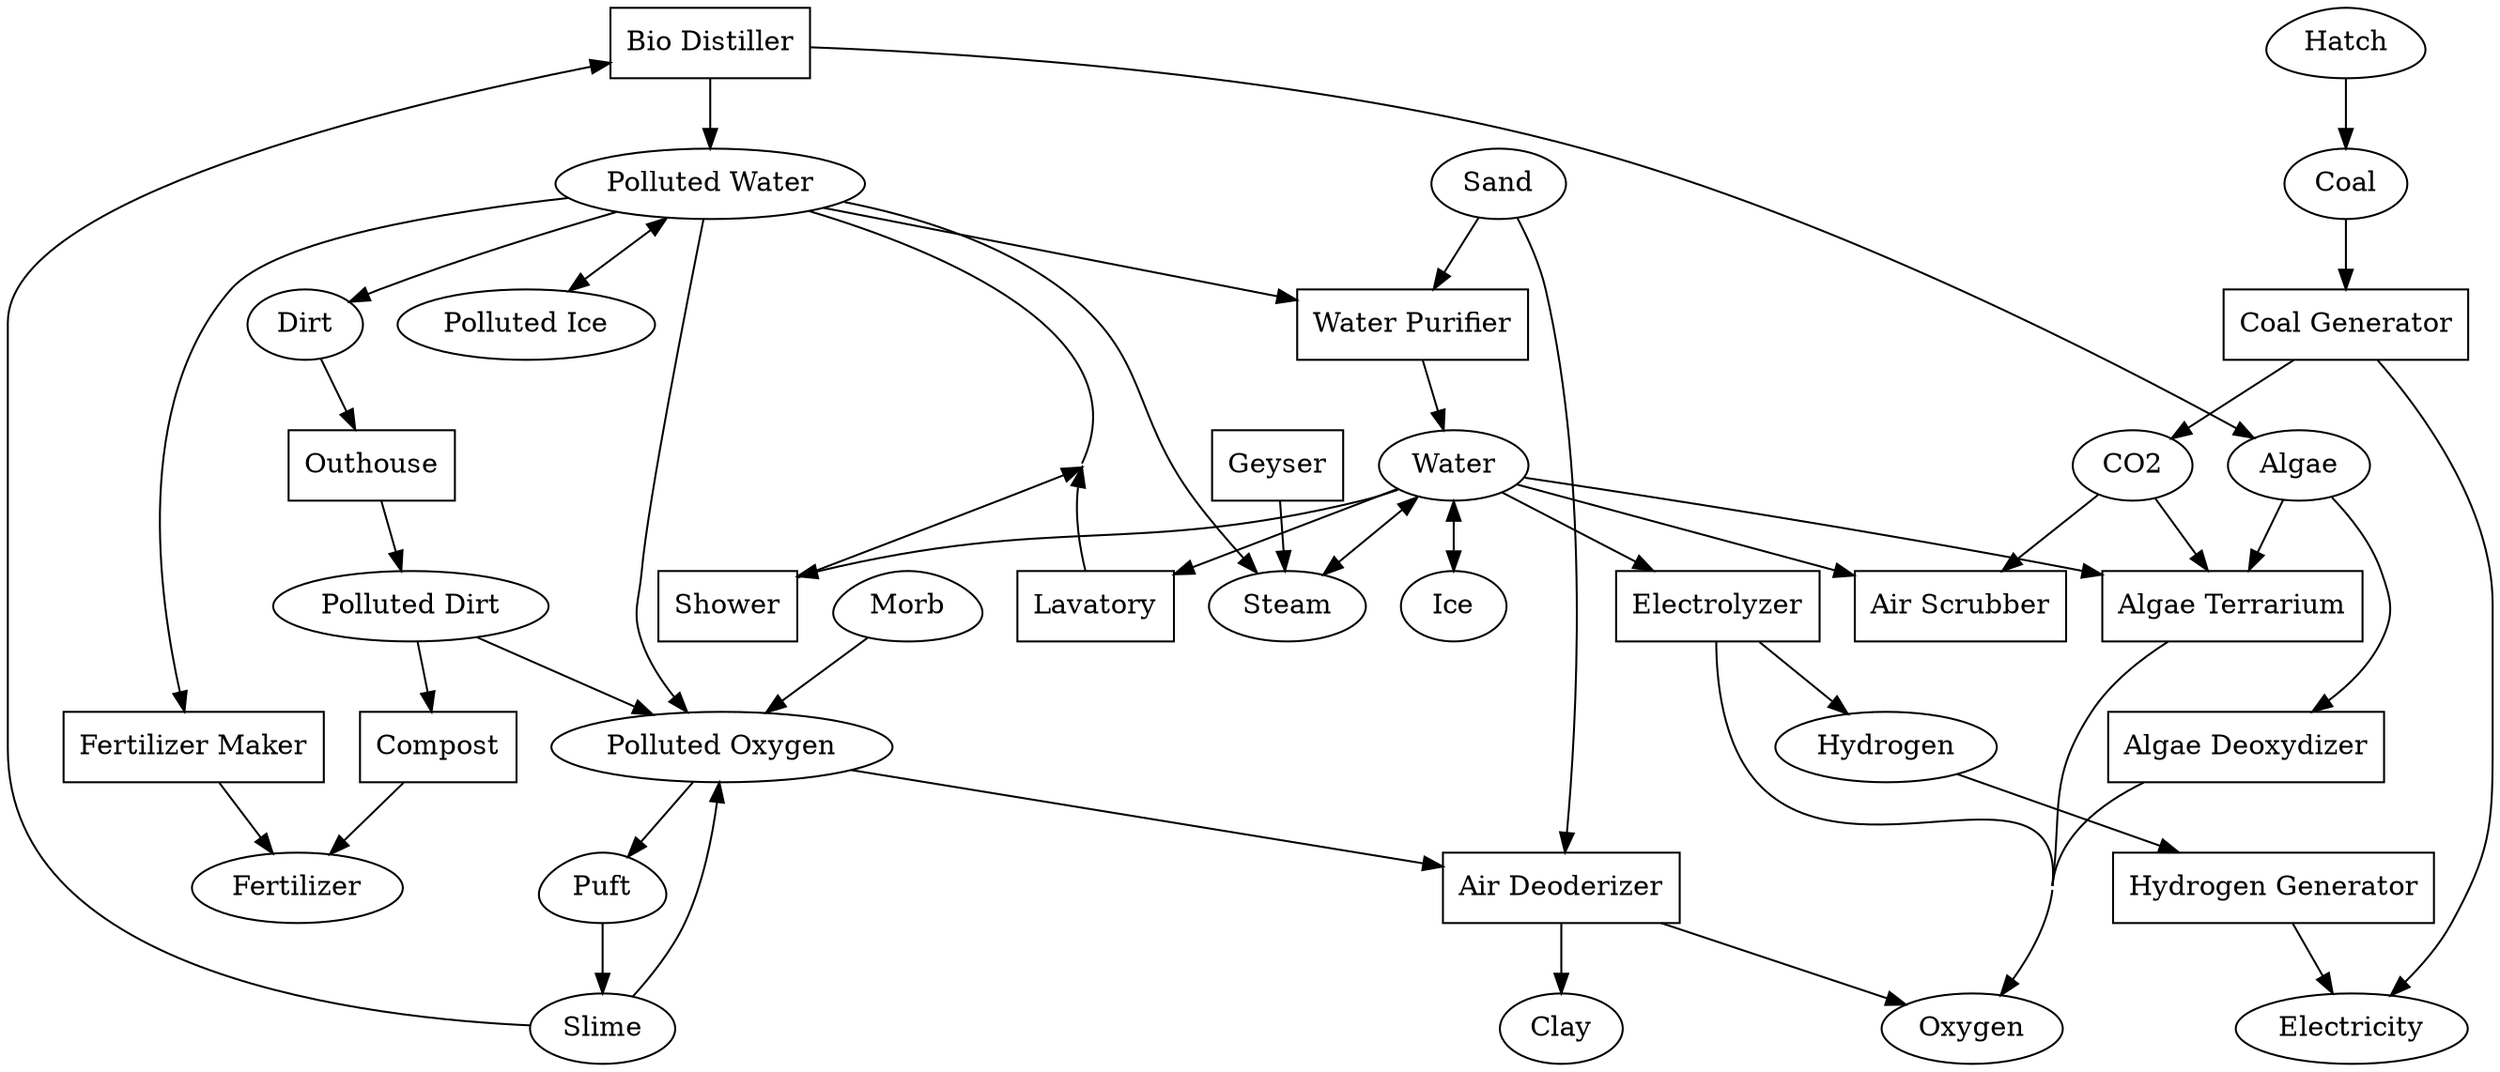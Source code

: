 strict digraph G {
	graph [concentrate=true]

	// oxygen
	"Algae Deoxydizer" [shape=box];
	"Algae" -> "Algae Deoxydizer";
	"Algae Deoxydizer" -> "Oxygen";

	"Algae Terrarium" [shape=box];
	"CO2" -> "Algae Terrarium";
	"Water" -> "Algae Terrarium";
	"Algae" -> "Algae Terrarium";
	"Algae Terrarium" -> "Oxygen";

	"Electrolyzer" [shape=box];
	"Water" -> "Electrolyzer";
	"Electrolyzer" -> "Oxygen";
	"Electrolyzer" -> "Hydrogen";

	"Air Deoderizer" [shape=box];
	"Polluted Oxygen" -> "Air Deoderizer";
	"Sand" -> "Air Deoderizer";
	"Air Deoderizer" -> "Clay";
	"Air Deoderizer" -> "Oxygen";

	"Air Scrubber" [shape=box];
	"CO2" -> "Air Scrubber";
	"Water" -> "Air Scrubber";

	// power
	"Hydrogen Generator" [shape=box];
	"Hydrogen" -> "Hydrogen Generator";
	"Hydrogen Generator" -> "Electricity";

	"Coal Generator" [shape=box];
	"Coal" -> "Coal Generator";
	"Coal Generator" -> "Electricity";
	"Coal Generator" -> "CO2";

	// plumbing
	"Outhouse" [shape=box];
	"Dirt" -> "Outhouse";
	"Outhouse" -> "Polluted Dirt";

	"Lavatory" [shape=box];
	"Water" -> "Lavatory";
	"Lavatory" -> "Polluted Water";

	"Shower" [shape=box];
	"Water" -> "Shower";
	"Shower" -> "Polluted Water";

	// refinement
	"Bio Distiller" [shape=box];
	"Slime" -> "Bio Distiller";
	"Bio Distiller" -> "Algae";
	"Bio Distiller" -> "Polluted Water";

	"Water Purifier" [shape=box];
	"Polluted Water" -> "Water Purifier";
	"Sand" -> "Water Purifier";
	"Water Purifier" -> "Water";

	"Compost" [shape=box];
	"Polluted Dirt" -> "Compost";
	"Compost" -> "Fertilizer";

	"Fertilizer Maker" [shape=box];
	"Polluted Water" -> "Fertilizer Maker";
	"Fertilizer Maker" -> "Fertilizer";

	// resources
	"Slime" -> "Polluted Oxygen";

	"Polluted Water" -> "Steam";
	"Polluted Water" -> "Dirt";
	"Polluted Water" -> "Polluted Oxygen";
	"Polluted Water" -> "Polluted Ice";
	"Polluted Ice" -> "Polluted Water";
	"Water" -> "Steam";
	"Geyser" [shape=box];
	"Geyser" -> "Steam";

	"Steam" -> "Water";

	"Water" -> "Ice";
	"Ice" -> "Water";

	"Polluted Dirt" -> "Polluted Oxygen";

	// creatures
	"Hatch" [shape=egg];
	"Hatch" -> "Coal";

	"Morb" [shape=egg];
	"Morb" -> "Polluted Oxygen";

	"Puft" [shape=egg];
	"Polluted Oxygen" -> "Puft";
	"Puft" -> "Slime";
}
